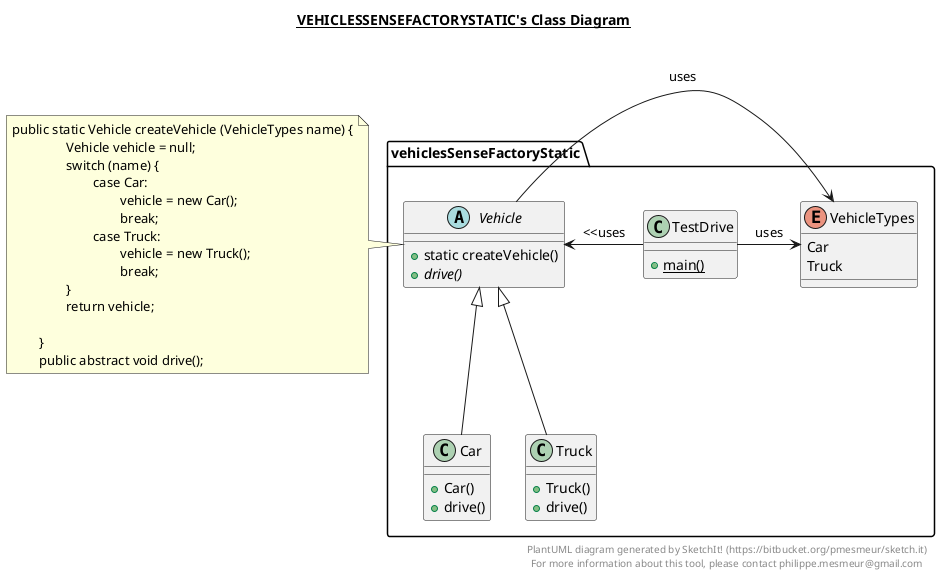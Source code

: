 @startuml

title __VEHICLESSENSEFACTORYSTATIC's Class Diagram__\n

  namespace vehiclesSenseFactoryStatic {

      class vehiclesSenseFactoryStatic.Car {
          + Car()
          + drive()
      }

  }
  

  namespace vehiclesSenseFactoryStatic {

      class vehiclesSenseFactoryStatic.TestDrive {
          {static} + main()
      }

  }
  

  namespace vehiclesSenseFactoryStatic {

      class vehiclesSenseFactoryStatic.Truck {
          + Truck()
          + drive()
      }

  }
  

  namespace vehiclesSenseFactoryStatic {

      abstract class vehiclesSenseFactoryStatic.Vehicle {
          + static createVehicle()
          + {abstract} drive()
      }

  }
  

  namespace vehiclesSenseFactoryStatic {

      enum VehicleTypes {
        Car
        Truck

    }
  }
  note left of vehiclesSenseFactoryStatic.Vehicle
  public static Vehicle createVehicle (VehicleTypes name) {
  		Vehicle vehicle = null;
  		switch (name) {
  			case Car:
  				vehicle = new Car();
  				break;
  			case Truck:
  				vehicle = new Truck();
  				break;
  		}
  		return vehicle;

  	}
  	public abstract void drive();
  	end note

  vehiclesSenseFactoryStatic.Car -up-|> vehiclesSenseFactoryStatic.Vehicle
  vehiclesSenseFactoryStatic.Truck -up-|> vehiclesSenseFactoryStatic.Vehicle
vehiclesSenseFactoryStatic.Vehicle <- vehiclesSenseFactoryStatic.TestDrive: <<uses
vehiclesSenseFactoryStatic.Vehicle -> vehiclesSenseFactoryStatic.VehicleTypes: uses
vehiclesSenseFactoryStatic.TestDrive -right-> vehiclesSenseFactoryStatic.VehicleTypes: uses




right footer
PlantUML diagram generated by SketchIt! (https://bitbucket.org/pmesmeur/sketch.it)
For more information about this tool, please contact philippe.mesmeur@gmail.com
endfooter

@enduml
